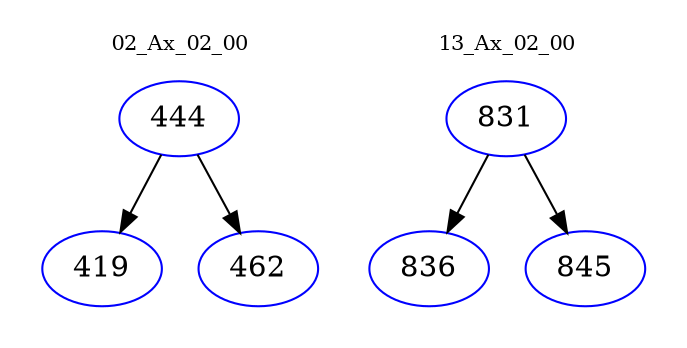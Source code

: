 digraph{
subgraph cluster_0 {
color = white
label = "02_Ax_02_00";
fontsize=10;
T0_444 [label="444", color="blue"]
T0_444 -> T0_419 [color="black"]
T0_419 [label="419", color="blue"]
T0_444 -> T0_462 [color="black"]
T0_462 [label="462", color="blue"]
}
subgraph cluster_1 {
color = white
label = "13_Ax_02_00";
fontsize=10;
T1_831 [label="831", color="blue"]
T1_831 -> T1_836 [color="black"]
T1_836 [label="836", color="blue"]
T1_831 -> T1_845 [color="black"]
T1_845 [label="845", color="blue"]
}
}
